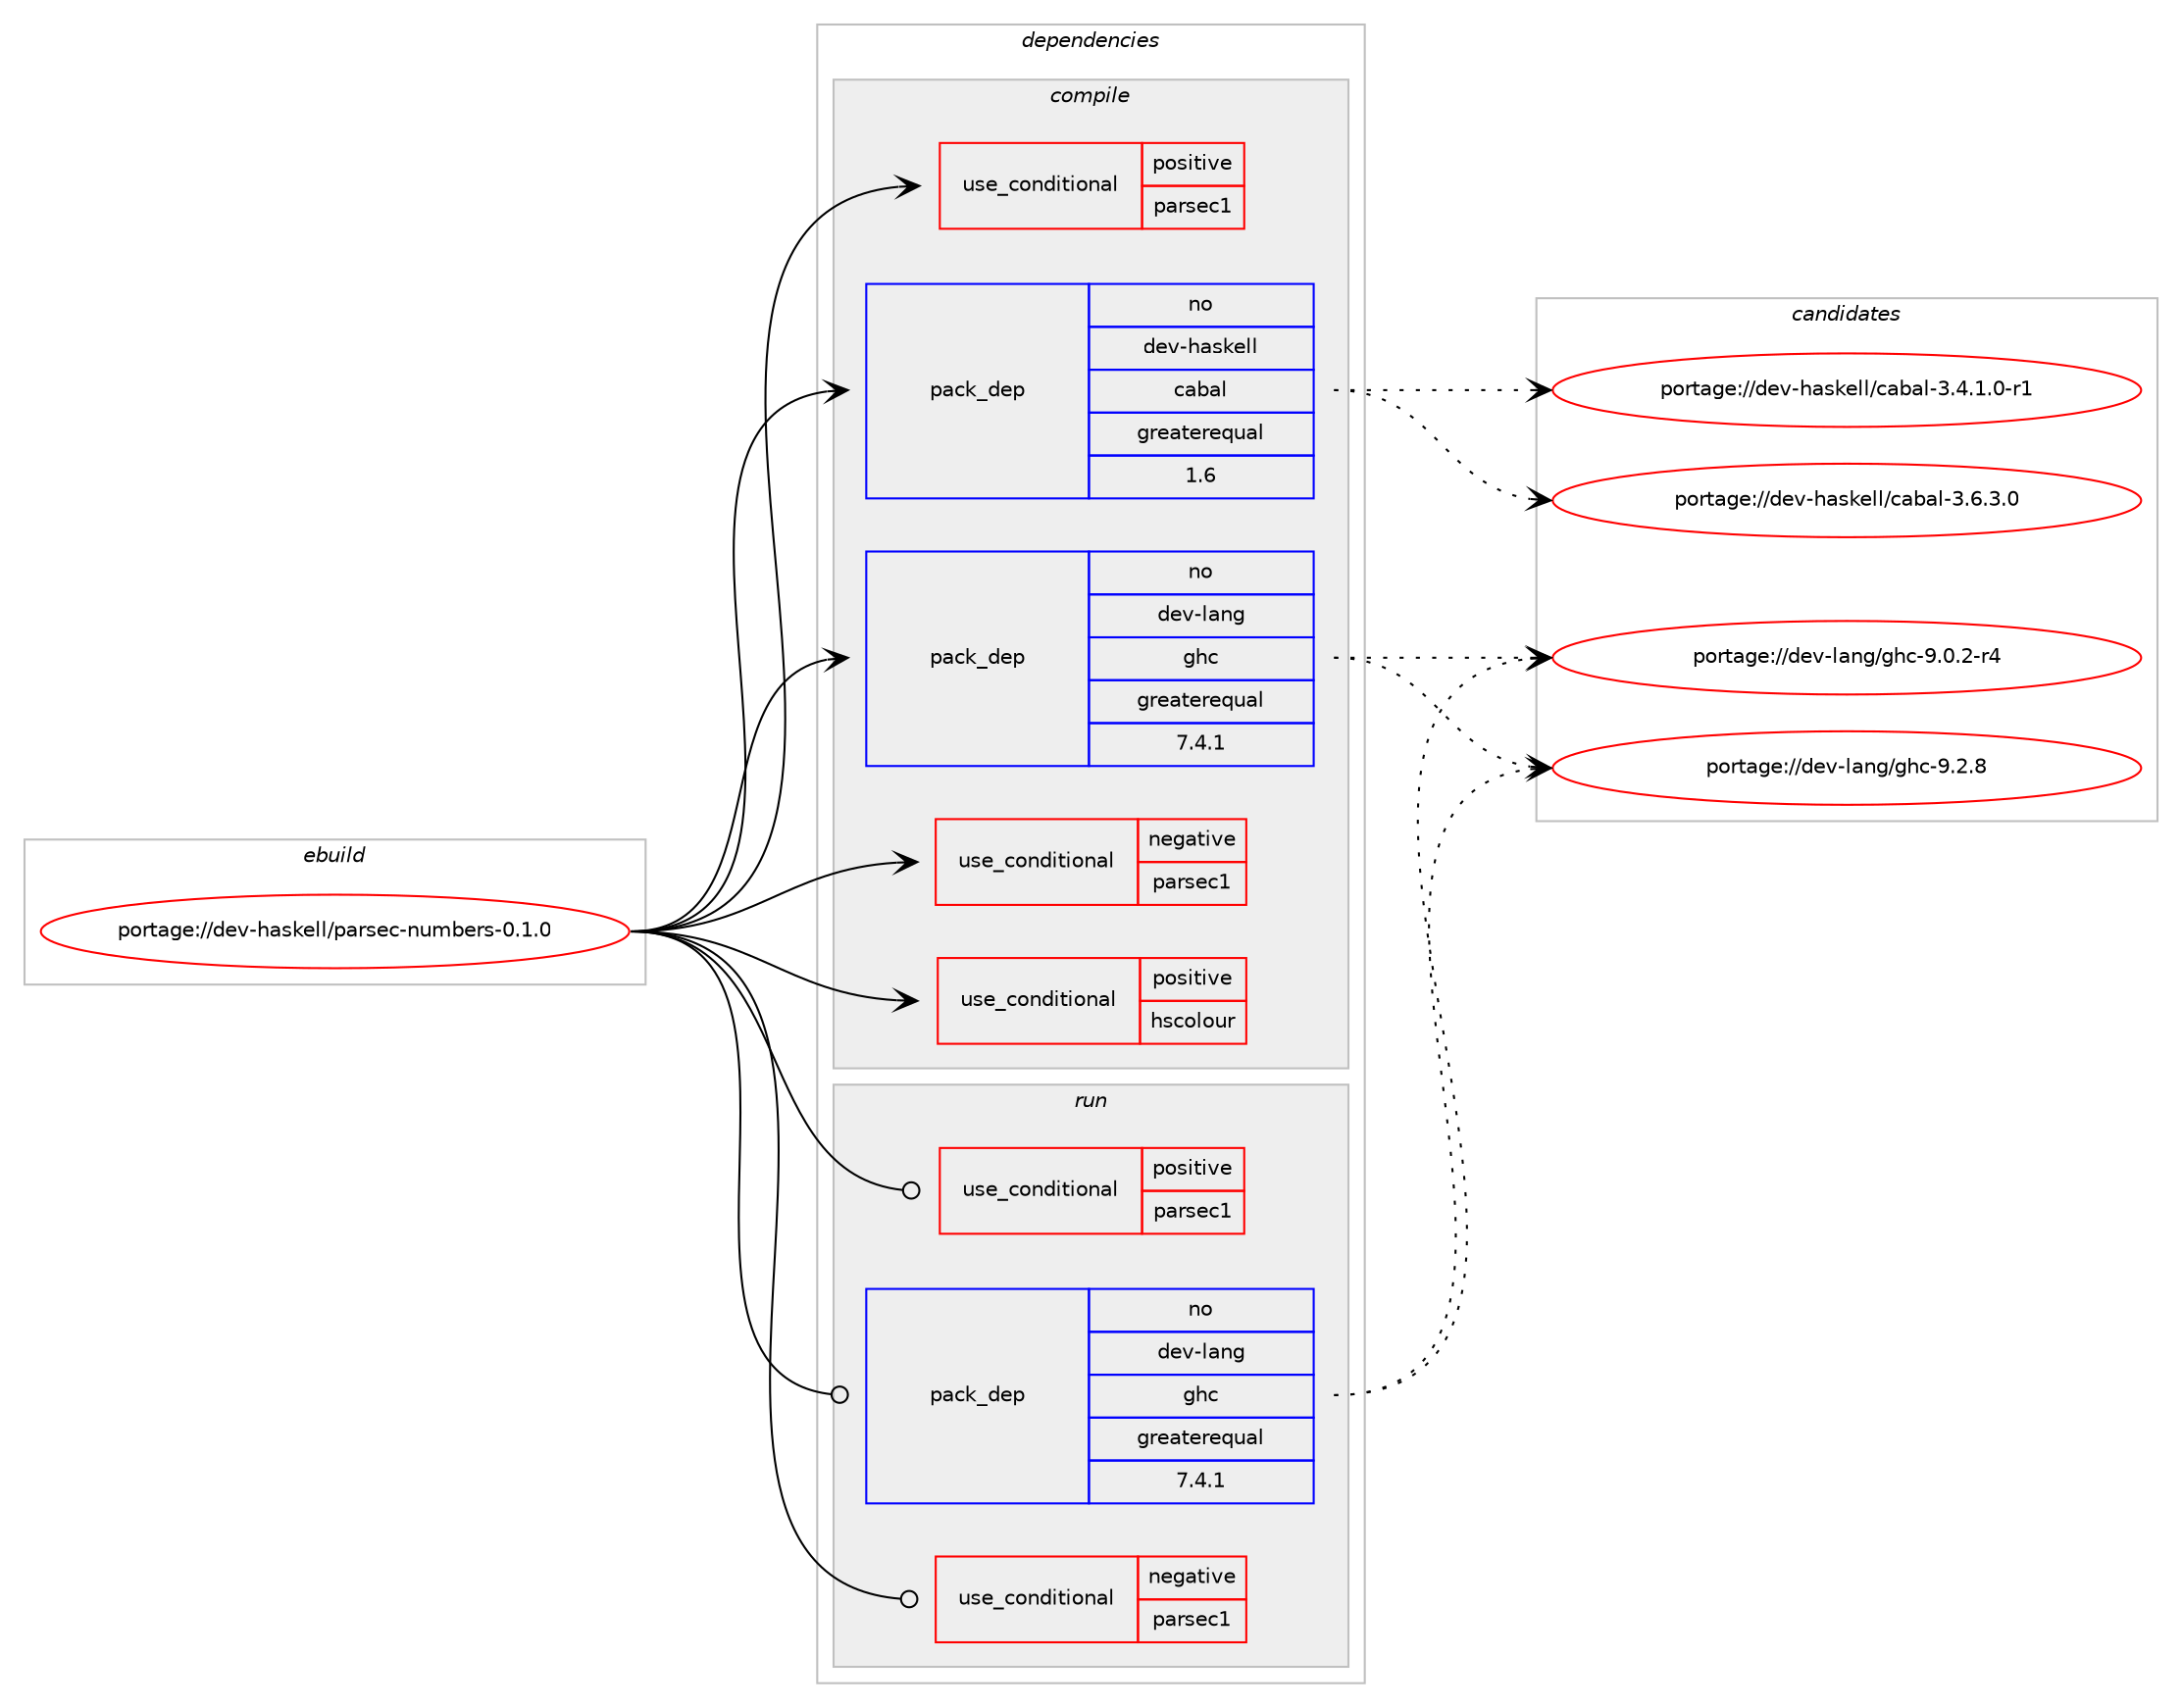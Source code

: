 digraph prolog {

# *************
# Graph options
# *************

newrank=true;
concentrate=true;
compound=true;
graph [rankdir=LR,fontname=Helvetica,fontsize=10,ranksep=1.5];#, ranksep=2.5, nodesep=0.2];
edge  [arrowhead=vee];
node  [fontname=Helvetica,fontsize=10];

# **********
# The ebuild
# **********

subgraph cluster_leftcol {
color=gray;
rank=same;
label=<<i>ebuild</i>>;
id [label="portage://dev-haskell/parsec-numbers-0.1.0", color=red, width=4, href="../dev-haskell/parsec-numbers-0.1.0.svg"];
}

# ****************
# The dependencies
# ****************

subgraph cluster_midcol {
color=gray;
label=<<i>dependencies</i>>;
subgraph cluster_compile {
fillcolor="#eeeeee";
style=filled;
label=<<i>compile</i>>;
subgraph cond20205 {
dependency41703 [label=<<TABLE BORDER="0" CELLBORDER="1" CELLSPACING="0" CELLPADDING="4"><TR><TD ROWSPAN="3" CELLPADDING="10">use_conditional</TD></TR><TR><TD>negative</TD></TR><TR><TD>parsec1</TD></TR></TABLE>>, shape=none, color=red];
# *** BEGIN UNKNOWN DEPENDENCY TYPE (TODO) ***
# dependency41703 -> package_dependency(portage://dev-haskell/parsec-numbers-0.1.0,install,no,dev-haskell,parsec,none,[,,],any_same_slot,[use(optenable(profile),none)])
# *** END UNKNOWN DEPENDENCY TYPE (TODO) ***

}
id:e -> dependency41703:w [weight=20,style="solid",arrowhead="vee"];
subgraph cond20206 {
dependency41704 [label=<<TABLE BORDER="0" CELLBORDER="1" CELLSPACING="0" CELLPADDING="4"><TR><TD ROWSPAN="3" CELLPADDING="10">use_conditional</TD></TR><TR><TD>positive</TD></TR><TR><TD>hscolour</TD></TR></TABLE>>, shape=none, color=red];
# *** BEGIN UNKNOWN DEPENDENCY TYPE (TODO) ***
# dependency41704 -> package_dependency(portage://dev-haskell/parsec-numbers-0.1.0,install,no,dev-haskell,hscolour,none,[,,],[],[])
# *** END UNKNOWN DEPENDENCY TYPE (TODO) ***

}
id:e -> dependency41704:w [weight=20,style="solid",arrowhead="vee"];
subgraph cond20207 {
dependency41705 [label=<<TABLE BORDER="0" CELLBORDER="1" CELLSPACING="0" CELLPADDING="4"><TR><TD ROWSPAN="3" CELLPADDING="10">use_conditional</TD></TR><TR><TD>positive</TD></TR><TR><TD>parsec1</TD></TR></TABLE>>, shape=none, color=red];
# *** BEGIN UNKNOWN DEPENDENCY TYPE (TODO) ***
# dependency41705 -> package_dependency(portage://dev-haskell/parsec-numbers-0.1.0,install,no,dev-haskell,parsec1,none,[,,],any_same_slot,[use(optenable(profile),none)])
# *** END UNKNOWN DEPENDENCY TYPE (TODO) ***

}
id:e -> dependency41705:w [weight=20,style="solid",arrowhead="vee"];
subgraph pack20517 {
dependency41706 [label=<<TABLE BORDER="0" CELLBORDER="1" CELLSPACING="0" CELLPADDING="4" WIDTH="220"><TR><TD ROWSPAN="6" CELLPADDING="30">pack_dep</TD></TR><TR><TD WIDTH="110">no</TD></TR><TR><TD>dev-haskell</TD></TR><TR><TD>cabal</TD></TR><TR><TD>greaterequal</TD></TR><TR><TD>1.6</TD></TR></TABLE>>, shape=none, color=blue];
}
id:e -> dependency41706:w [weight=20,style="solid",arrowhead="vee"];
subgraph pack20518 {
dependency41707 [label=<<TABLE BORDER="0" CELLBORDER="1" CELLSPACING="0" CELLPADDING="4" WIDTH="220"><TR><TD ROWSPAN="6" CELLPADDING="30">pack_dep</TD></TR><TR><TD WIDTH="110">no</TD></TR><TR><TD>dev-lang</TD></TR><TR><TD>ghc</TD></TR><TR><TD>greaterequal</TD></TR><TR><TD>7.4.1</TD></TR></TABLE>>, shape=none, color=blue];
}
id:e -> dependency41707:w [weight=20,style="solid",arrowhead="vee"];
}
subgraph cluster_compileandrun {
fillcolor="#eeeeee";
style=filled;
label=<<i>compile and run</i>>;
}
subgraph cluster_run {
fillcolor="#eeeeee";
style=filled;
label=<<i>run</i>>;
subgraph cond20208 {
dependency41708 [label=<<TABLE BORDER="0" CELLBORDER="1" CELLSPACING="0" CELLPADDING="4"><TR><TD ROWSPAN="3" CELLPADDING="10">use_conditional</TD></TR><TR><TD>negative</TD></TR><TR><TD>parsec1</TD></TR></TABLE>>, shape=none, color=red];
# *** BEGIN UNKNOWN DEPENDENCY TYPE (TODO) ***
# dependency41708 -> package_dependency(portage://dev-haskell/parsec-numbers-0.1.0,run,no,dev-haskell,parsec,none,[,,],any_same_slot,[use(optenable(profile),none)])
# *** END UNKNOWN DEPENDENCY TYPE (TODO) ***

}
id:e -> dependency41708:w [weight=20,style="solid",arrowhead="odot"];
subgraph cond20209 {
dependency41709 [label=<<TABLE BORDER="0" CELLBORDER="1" CELLSPACING="0" CELLPADDING="4"><TR><TD ROWSPAN="3" CELLPADDING="10">use_conditional</TD></TR><TR><TD>positive</TD></TR><TR><TD>parsec1</TD></TR></TABLE>>, shape=none, color=red];
# *** BEGIN UNKNOWN DEPENDENCY TYPE (TODO) ***
# dependency41709 -> package_dependency(portage://dev-haskell/parsec-numbers-0.1.0,run,no,dev-haskell,parsec1,none,[,,],any_same_slot,[use(optenable(profile),none)])
# *** END UNKNOWN DEPENDENCY TYPE (TODO) ***

}
id:e -> dependency41709:w [weight=20,style="solid",arrowhead="odot"];
subgraph pack20519 {
dependency41710 [label=<<TABLE BORDER="0" CELLBORDER="1" CELLSPACING="0" CELLPADDING="4" WIDTH="220"><TR><TD ROWSPAN="6" CELLPADDING="30">pack_dep</TD></TR><TR><TD WIDTH="110">no</TD></TR><TR><TD>dev-lang</TD></TR><TR><TD>ghc</TD></TR><TR><TD>greaterequal</TD></TR><TR><TD>7.4.1</TD></TR></TABLE>>, shape=none, color=blue];
}
id:e -> dependency41710:w [weight=20,style="solid",arrowhead="odot"];
# *** BEGIN UNKNOWN DEPENDENCY TYPE (TODO) ***
# id -> package_dependency(portage://dev-haskell/parsec-numbers-0.1.0,run,no,dev-lang,ghc,none,[,,],any_same_slot,[use(optenable(profile),none)])
# *** END UNKNOWN DEPENDENCY TYPE (TODO) ***

}
}

# **************
# The candidates
# **************

subgraph cluster_choices {
rank=same;
color=gray;
label=<<i>candidates</i>>;

subgraph choice20517 {
color=black;
nodesep=1;
choice1001011184510497115107101108108479997989710845514652464946484511449 [label="portage://dev-haskell/cabal-3.4.1.0-r1", color=red, width=4,href="../dev-haskell/cabal-3.4.1.0-r1.svg"];
choice100101118451049711510710110810847999798971084551465446514648 [label="portage://dev-haskell/cabal-3.6.3.0", color=red, width=4,href="../dev-haskell/cabal-3.6.3.0.svg"];
dependency41706:e -> choice1001011184510497115107101108108479997989710845514652464946484511449:w [style=dotted,weight="100"];
dependency41706:e -> choice100101118451049711510710110810847999798971084551465446514648:w [style=dotted,weight="100"];
}
subgraph choice20518 {
color=black;
nodesep=1;
choice100101118451089711010347103104994557464846504511452 [label="portage://dev-lang/ghc-9.0.2-r4", color=red, width=4,href="../dev-lang/ghc-9.0.2-r4.svg"];
choice10010111845108971101034710310499455746504656 [label="portage://dev-lang/ghc-9.2.8", color=red, width=4,href="../dev-lang/ghc-9.2.8.svg"];
dependency41707:e -> choice100101118451089711010347103104994557464846504511452:w [style=dotted,weight="100"];
dependency41707:e -> choice10010111845108971101034710310499455746504656:w [style=dotted,weight="100"];
}
subgraph choice20519 {
color=black;
nodesep=1;
choice100101118451089711010347103104994557464846504511452 [label="portage://dev-lang/ghc-9.0.2-r4", color=red, width=4,href="../dev-lang/ghc-9.0.2-r4.svg"];
choice10010111845108971101034710310499455746504656 [label="portage://dev-lang/ghc-9.2.8", color=red, width=4,href="../dev-lang/ghc-9.2.8.svg"];
dependency41710:e -> choice100101118451089711010347103104994557464846504511452:w [style=dotted,weight="100"];
dependency41710:e -> choice10010111845108971101034710310499455746504656:w [style=dotted,weight="100"];
}
}

}
